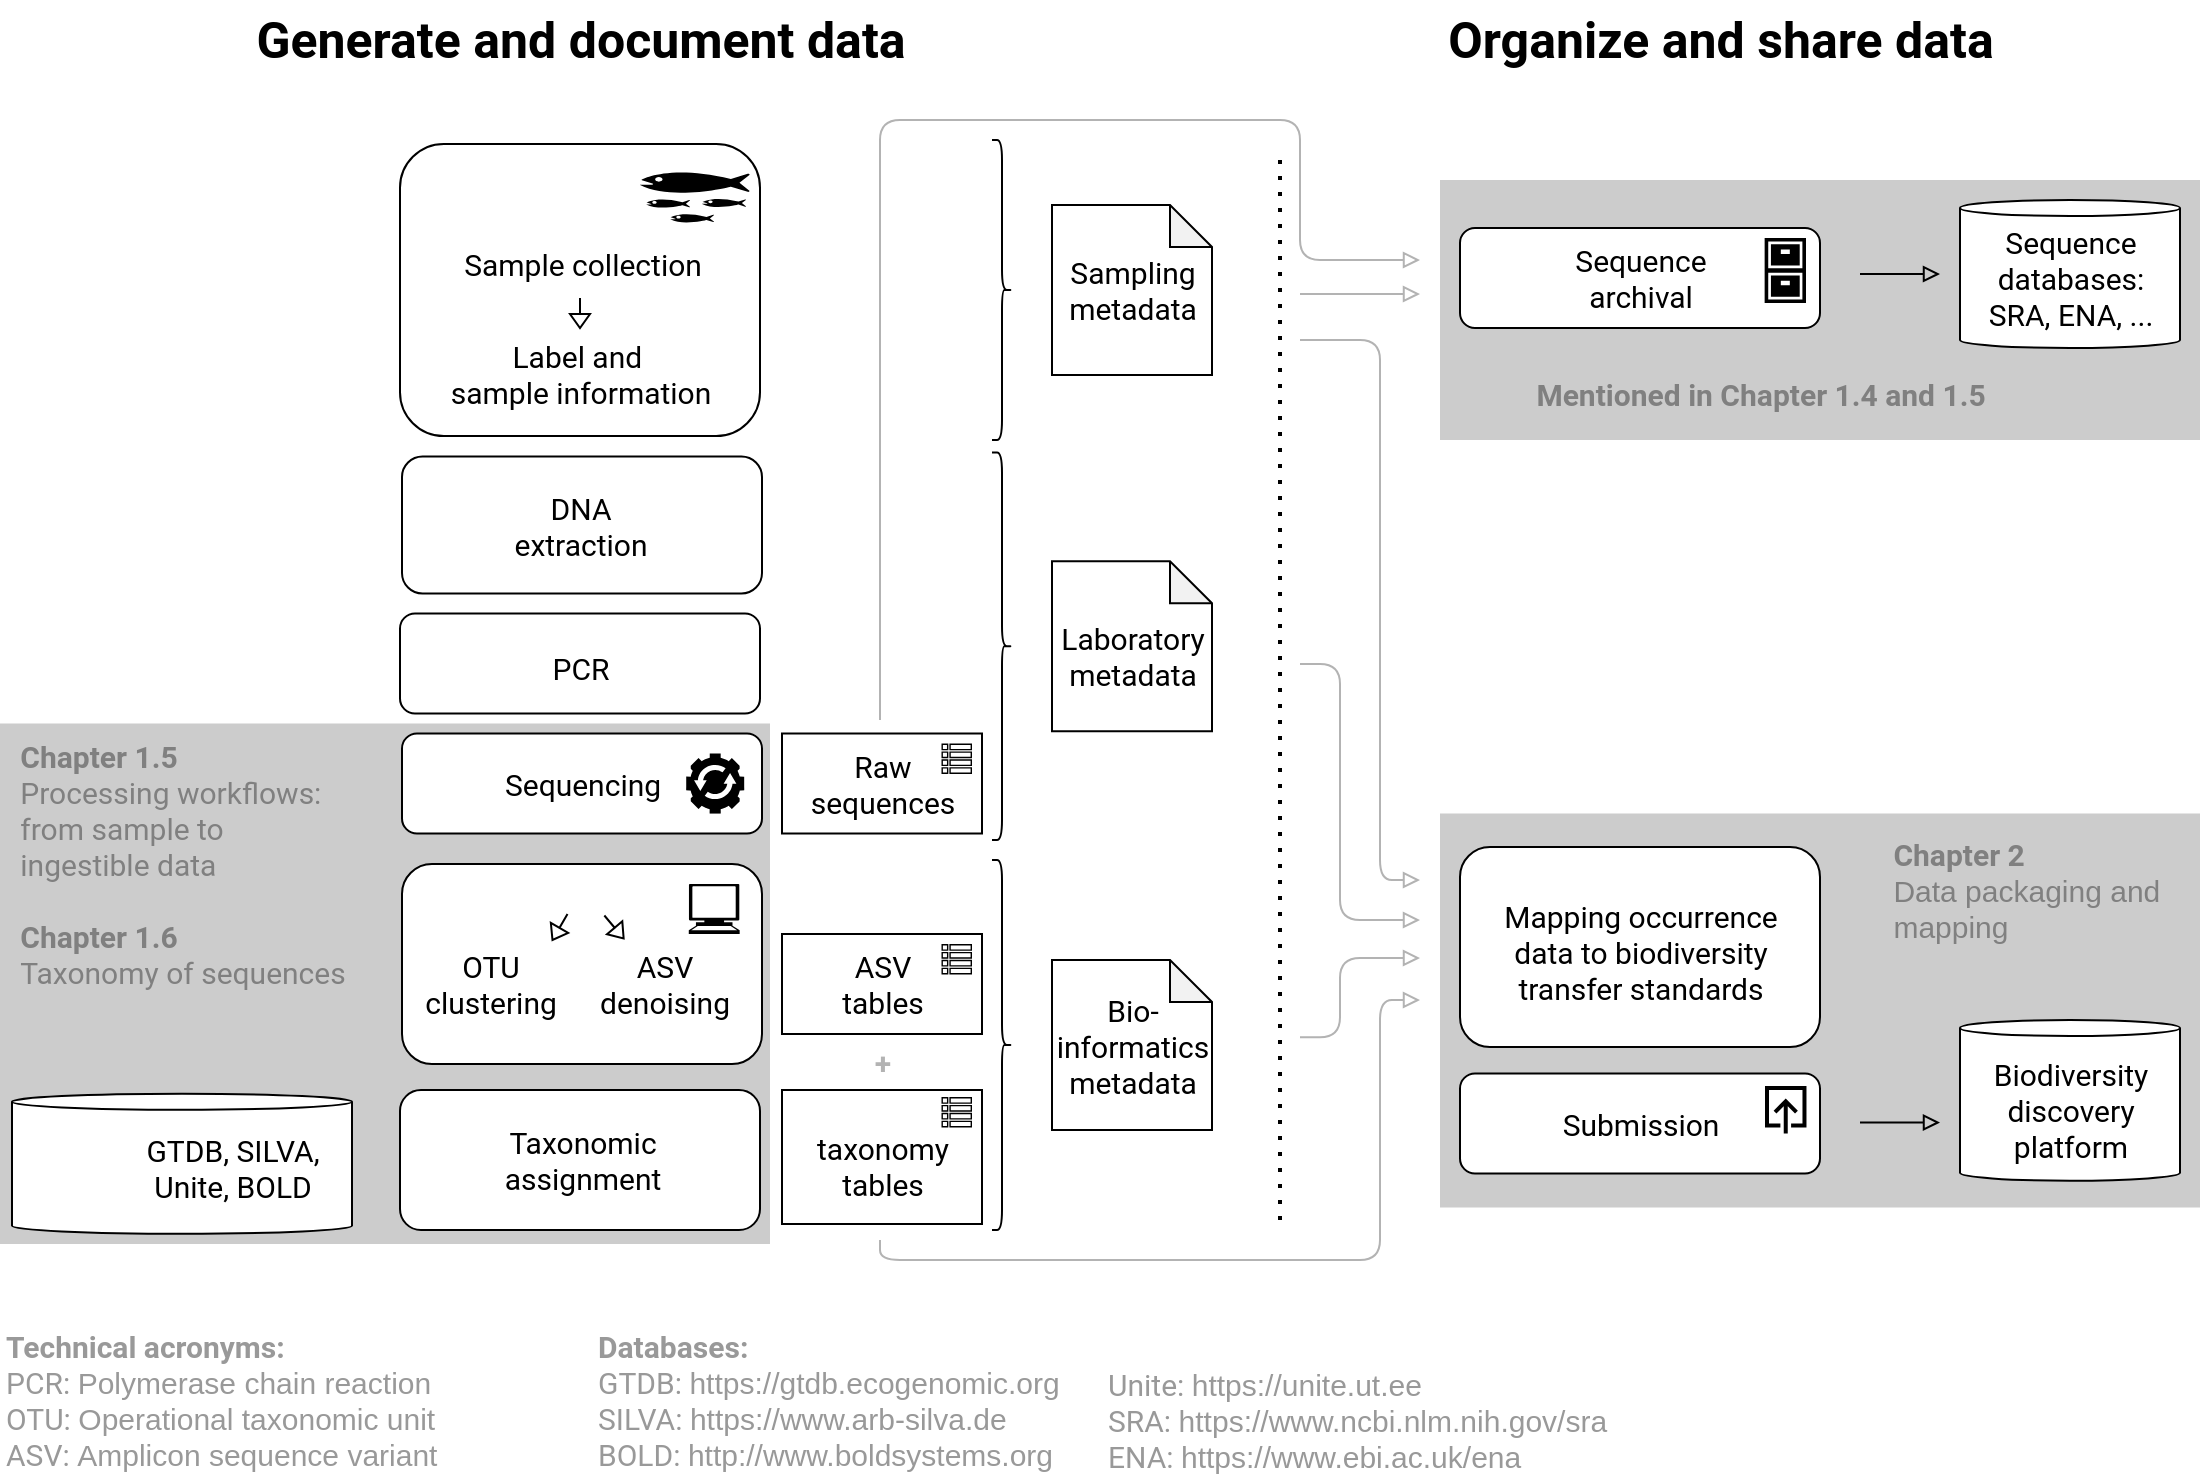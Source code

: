 <mxfile version="14.8.4" type="device"><diagram id="yWiWgdpg7badX4h0W2g1" name="Page-1"><mxGraphModel dx="1422" dy="760" grid="1" gridSize="10" guides="1" tooltips="1" connect="1" arrows="1" fold="1" page="1" pageScale="1" pageWidth="1169" pageHeight="827" math="0" shadow="0"><root><mxCell id="0"/><mxCell id="1" parent="0"/><mxCell id="2" value="" style="rounded=0;whiteSpace=wrap;html=1;fontSize=15;fontColor=#808080;strokeColor=none;fillColor=#CCCCCC;" parent="1" vertex="1"><mxGeometry x="760" y="130" width="380" height="130" as="geometry"/></mxCell><mxCell id="3" value="" style="rounded=0;whiteSpace=wrap;html=1;fontSize=15;fontColor=#808080;strokeColor=none;fillColor=#CCCCCC;" parent="1" vertex="1"><mxGeometry x="760" y="446.75" width="380" height="197" as="geometry"/></mxCell><mxCell id="4" value="" style="rounded=0;whiteSpace=wrap;html=1;fontSize=15;fontColor=#808080;strokeColor=none;fillColor=#CCCCCC;" parent="1" vertex="1"><mxGeometry x="40" y="401.75" width="385" height="260.25" as="geometry"/></mxCell><mxCell id="5" value="" style="rounded=1;whiteSpace=wrap;html=1;" parent="1" vertex="1"><mxGeometry x="241" y="472" width="180" height="100" as="geometry"/></mxCell><mxCell id="6" value="" style="rounded=1;whiteSpace=wrap;html=1;" parent="1" vertex="1"><mxGeometry x="240" y="585" width="180" height="70" as="geometry"/></mxCell><mxCell id="7" value="" style="rounded=1;whiteSpace=wrap;html=1;" parent="1" vertex="1"><mxGeometry x="241" y="406.75" width="180" height="50" as="geometry"/></mxCell><mxCell id="8" value="" style="rounded=1;whiteSpace=wrap;html=1;" parent="1" vertex="1"><mxGeometry x="240" y="346.75" width="180" height="50" as="geometry"/></mxCell><mxCell id="9" value="" style="rounded=1;whiteSpace=wrap;html=1;" parent="1" vertex="1"><mxGeometry x="241" y="268.25" width="180" height="68.5" as="geometry"/></mxCell><mxCell id="10" value="" style="shape=cylinder3;whiteSpace=wrap;html=1;boundedLbl=1;backgroundOutline=1;size=4;" parent="1" vertex="1"><mxGeometry x="46" y="586.88" width="170" height="70" as="geometry"/></mxCell><mxCell id="11" value="" style="rounded=1;whiteSpace=wrap;html=1;" parent="1" vertex="1"><mxGeometry x="240" y="112.0" width="180" height="146" as="geometry"/></mxCell><mxCell id="12" value="" style="shape=mxgraph.signs.tech.computer;html=1;fillColor=#000000;strokeColor=none;verticalLabelPosition=bottom;verticalAlign=top;align=center;aspect=fixed;" parent="1" vertex="1"><mxGeometry x="384.39" y="482" width="25.44" height="25" as="geometry"/></mxCell><mxCell id="13" value="" style="shape=mxgraph.signs.animals.fish_hatchery;html=1;fillColor=#000000;strokeColor=none;verticalLabelPosition=bottom;verticalAlign=top;align=center;aspect=fixed;" parent="1" vertex="1"><mxGeometry x="360" y="122" width="54.79" height="30.92" as="geometry"/></mxCell><mxCell id="14" value="" style="outlineConnect=0;dashed=0;verticalLabelPosition=bottom;verticalAlign=top;align=center;html=1;shape=mxgraph.aws3.automation;fillColor=#000000;gradientColor=none;aspect=fixed;" parent="1" vertex="1"><mxGeometry x="383.11" y="416.75" width="28.98" height="30" as="geometry"/></mxCell><mxCell id="15" style="edgeStyle=orthogonalEdgeStyle;rounded=0;orthogonalLoop=1;jettySize=auto;html=1;exitX=0.5;exitY=1;exitDx=0;exitDy=0;" parent="1" edge="1"><mxGeometry relative="1" as="geometry"><mxPoint x="392.5" y="152" as="sourcePoint"/><mxPoint x="392.5" y="152" as="targetPoint"/></mxGeometry></mxCell><mxCell id="16" value="" style="shape=image;html=1;verticalAlign=top;verticalLabelPosition=bottom;labelBackgroundColor=#ffffff;imageAspect=0;aspect=fixed;image=https://cdn1.iconfinder.com/data/icons/medicoicons/64/dna.png" parent="1" vertex="1"><mxGeometry x="379.63" y="285.02" width="34.96" height="34.96" as="geometry"/></mxCell><mxCell id="17" value="" style="shape=image;html=1;verticalAlign=top;verticalLabelPosition=bottom;labelBackgroundColor=#ffffff;imageAspect=0;aspect=fixed;image=https://cdn4.iconfinder.com/data/icons/medical-227/512/584_Flask_lab_research_medical-128.png" parent="1" vertex="1"><mxGeometry x="382.09" y="356.75" width="30" height="30" as="geometry"/></mxCell><mxCell id="18" value="" style="group;aspect=fixed;" parent="1" vertex="1" connectable="0"><mxGeometry x="56" y="601" width="41.75" height="41.75" as="geometry"/></mxCell><mxCell id="19" value="" style="shape=image;html=1;verticalAlign=top;verticalLabelPosition=bottom;labelBackgroundColor=#ffffff;imageAspect=0;aspect=fixed;image=https://cdn3.iconfinder.com/data/icons/streamline-icon-set-free-pack/48/Streamline-52-128.png;fillColor=#000000;" parent="18" vertex="1"><mxGeometry width="41.75" height="41.75" as="geometry"/></mxCell><mxCell id="20" value="" style="shape=image;html=1;verticalAlign=top;verticalLabelPosition=bottom;labelBackgroundColor=#ffffff;imageAspect=0;aspect=fixed;image=https://cdn4.iconfinder.com/data/icons/online-marketing-hand-drawn-vol-1/52/bug__insect__nature__insert__trojan__virus__ladybug-128.png;fillColor=#000000;" parent="18" vertex="1"><mxGeometry x="4.817" y="17.396" width="11.24" height="11.24" as="geometry"/></mxCell><mxCell id="21" value="" style="shape=image;html=1;verticalAlign=top;verticalLabelPosition=bottom;labelBackgroundColor=#ffffff;imageAspect=0;aspect=fixed;image=https://cdn1.iconfinder.com/data/icons/medicoicons/64/dna.png" parent="18" vertex="1"><mxGeometry x="21.41" y="17.396" width="12.311" height="12.311" as="geometry"/></mxCell><mxCell id="22" value="" style="shape=image;html=1;verticalAlign=top;verticalLabelPosition=bottom;labelBackgroundColor=#ffffff;imageAspect=0;aspect=fixed;image=https://cdn4.iconfinder.com/data/icons/brainy-icons-free-36-science-and-education-icons/64/dna_64.png;fillColor=#000000;" parent="1" vertex="1"><mxGeometry x="379.63" y="605" width="30" height="30" as="geometry"/></mxCell><mxCell id="23" value="&lt;font face=&quot;Roboto&quot; style=&quot;font-size: 15px;&quot;&gt;Sample collection&lt;/font&gt;" style="text;html=1;align=center;verticalAlign=middle;resizable=0;points=[];autosize=1;fontSize=15;" parent="1" vertex="1"><mxGeometry x="266" y="162" width="130" height="20" as="geometry"/></mxCell><mxCell id="24" value="&lt;font face=&quot;Roboto&quot; style=&quot;font-size: 15px;&quot;&gt;Label and&amp;nbsp;&lt;br style=&quot;font-size: 15px;&quot;&gt;sample information&lt;br style=&quot;font-size: 15px;&quot;&gt;&lt;/font&gt;" style="text;html=1;align=center;verticalAlign=middle;resizable=0;points=[];autosize=1;fontSize=15;" parent="1" vertex="1"><mxGeometry x="255" y="207" width="150" height="40" as="geometry"/></mxCell><mxCell id="25" value="&lt;font face=&quot;Roboto&quot; style=&quot;font-size: 15px&quot;&gt;DNA&lt;br&gt;extraction&lt;br style=&quot;font-size: 15px&quot;&gt;&lt;/font&gt;" style="text;html=1;align=center;verticalAlign=middle;resizable=0;points=[];autosize=1;fontSize=15;" parent="1" vertex="1"><mxGeometry x="290" y="282.5" width="80" height="40" as="geometry"/></mxCell><mxCell id="26" value="&lt;font face=&quot;Roboto&quot; style=&quot;font-size: 15px&quot;&gt;PCR&lt;br style=&quot;font-size: 15px&quot;&gt;&lt;/font&gt;" style="text;html=1;align=center;verticalAlign=middle;resizable=0;points=[];autosize=1;fontSize=15;" parent="1" vertex="1"><mxGeometry x="310" y="363.75" width="40" height="20" as="geometry"/></mxCell><mxCell id="27" value="&lt;font face=&quot;Roboto&quot; style=&quot;font-size: 15px&quot;&gt;Sequencing&lt;br style=&quot;font-size: 15px&quot;&gt;&lt;/font&gt;" style="text;html=1;align=center;verticalAlign=middle;resizable=0;points=[];autosize=1;fontSize=15;" parent="1" vertex="1"><mxGeometry x="286" y="421.75" width="90" height="20" as="geometry"/></mxCell><mxCell id="28" style="edgeStyle=orthogonalEdgeStyle;rounded=0;orthogonalLoop=1;jettySize=auto;html=1;exitX=0.5;exitY=1;exitDx=0;exitDy=0;fontSize=15;" parent="1" source="7" target="7" edge="1"><mxGeometry relative="1" as="geometry"/></mxCell><mxCell id="29" value="" style="html=1;shadow=0;dashed=0;align=center;verticalAlign=middle;shape=mxgraph.arrows2.arrow;dy=1;dx=7;direction=south;notch=0;fontSize=15;" parent="1" vertex="1"><mxGeometry x="325" y="189" width="10" height="15" as="geometry"/></mxCell><mxCell id="30" value="&lt;font face=&quot;Roboto&quot; style=&quot;font-size: 15px&quot;&gt;OTU&lt;br&gt;clustering&lt;br style=&quot;font-size: 15px&quot;&gt;&lt;/font&gt;" style="text;html=1;align=center;verticalAlign=middle;resizable=0;points=[];autosize=1;fontSize=15;" parent="1" vertex="1"><mxGeometry x="245" y="512" width="80" height="40" as="geometry"/></mxCell><mxCell id="31" value="&lt;font face=&quot;Roboto&quot; style=&quot;font-size: 15px&quot;&gt;ASV&lt;br&gt;denoising&lt;br style=&quot;font-size: 15px&quot;&gt;&lt;/font&gt;" style="text;html=1;align=center;verticalAlign=middle;resizable=0;points=[];autosize=1;fontSize=15;" parent="1" vertex="1"><mxGeometry x="332.09" y="512" width="80" height="40" as="geometry"/></mxCell><mxCell id="32" value="&lt;font face=&quot;Roboto&quot; style=&quot;font-size: 15px&quot;&gt;Taxonomic&lt;br&gt;assignment&lt;br style=&quot;font-size: 15px&quot;&gt;&lt;/font&gt;" style="text;html=1;align=center;verticalAlign=middle;resizable=0;points=[];autosize=1;fontSize=15;" parent="1" vertex="1"><mxGeometry x="286" y="600" width="90" height="40" as="geometry"/></mxCell><mxCell id="33" value="" style="html=1;shadow=0;dashed=0;align=center;verticalAlign=middle;shape=mxgraph.arrows2.arrow;dy=1;dx=7;direction=south;notch=0;fontSize=15;rotation=320;" parent="1" vertex="1"><mxGeometry x="342" y="496" width="10" height="15" as="geometry"/></mxCell><mxCell id="34" value="" style="html=1;shadow=0;dashed=0;align=center;verticalAlign=middle;shape=mxgraph.arrows2.arrow;dy=1;dx=7;direction=south;notch=0;fontSize=15;rotation=30;flipV=0;flipH=0;" parent="1" vertex="1"><mxGeometry x="315" y="496" width="10" height="15" as="geometry"/></mxCell><mxCell id="35" value="&lt;font face=&quot;Roboto&quot; style=&quot;font-size: 15px&quot;&gt;GTDB, SILVA,&lt;br&gt;Unite, BOLD&lt;br style=&quot;font-size: 15px&quot;&gt;&lt;/font&gt;" style="text;html=1;align=center;verticalAlign=middle;resizable=0;points=[];autosize=1;fontSize=15;" parent="1" vertex="1"><mxGeometry x="106" y="603.75" width="100" height="40" as="geometry"/></mxCell><mxCell id="36" value="" style="group" parent="1" vertex="1" connectable="0"><mxGeometry x="536" y="110" width="115" height="545" as="geometry"/></mxCell><mxCell id="37" value="" style="shape=note;whiteSpace=wrap;html=1;backgroundOutline=1;darkOpacity=0.05;fontSize=15;size=21;" parent="36" vertex="1"><mxGeometry x="30" y="32.5" width="80" height="85" as="geometry"/></mxCell><mxCell id="38" value="" style="shape=note;whiteSpace=wrap;html=1;backgroundOutline=1;darkOpacity=0.05;fontSize=15;size=21;" parent="36" vertex="1"><mxGeometry x="30" y="210.63" width="80" height="85" as="geometry"/></mxCell><mxCell id="39" value="&lt;font face=&quot;Roboto&quot; style=&quot;font-size: 15px&quot;&gt;Sampling&lt;br&gt;metadata&lt;br style=&quot;font-size: 15px&quot;&gt;&lt;/font&gt;" style="text;html=1;align=center;verticalAlign=middle;resizable=0;points=[];autosize=1;fontSize=15;" parent="36" vertex="1"><mxGeometry x="30" y="55" width="80" height="40" as="geometry"/></mxCell><mxCell id="40" value="&lt;font face=&quot;Roboto&quot; style=&quot;font-size: 15px&quot;&gt;Laboratory&lt;br&gt;metadata&lt;br style=&quot;font-size: 15px&quot;&gt;&lt;/font&gt;" style="text;html=1;align=center;verticalAlign=middle;resizable=0;points=[];autosize=1;fontSize=15;" parent="36" vertex="1"><mxGeometry x="25" y="237.63" width="90" height="40" as="geometry"/></mxCell><mxCell id="41" value="" style="shape=note;whiteSpace=wrap;html=1;backgroundOutline=1;darkOpacity=0.05;fontSize=15;size=21;" parent="36" vertex="1"><mxGeometry x="30" y="410" width="80" height="85" as="geometry"/></mxCell><mxCell id="42" value="&lt;font face=&quot;Roboto&quot; style=&quot;font-size: 15px&quot;&gt;Bio-&lt;br&gt;informatics&lt;br&gt;metadata&lt;br style=&quot;font-size: 15px&quot;&gt;&lt;/font&gt;" style="text;html=1;align=center;verticalAlign=middle;resizable=0;points=[];autosize=1;fontSize=15;" parent="36" vertex="1"><mxGeometry x="25" y="422.5" width="90" height="60" as="geometry"/></mxCell><mxCell id="43" value="" style="shape=curlyBracket;whiteSpace=wrap;html=1;rounded=1;fontSize=15;size=0.5;flipH=1;" parent="36" vertex="1"><mxGeometry y="156.25" width="10" height="193.75" as="geometry"/></mxCell><mxCell id="44" value="" style="shape=curlyBracket;whiteSpace=wrap;html=1;rounded=1;fontSize=15;size=0.5;flipH=1;" parent="36" vertex="1"><mxGeometry y="360" width="10" height="185" as="geometry"/></mxCell><mxCell id="45" value="" style="shape=curlyBracket;whiteSpace=wrap;html=1;rounded=1;fontSize=15;size=0.5;flipH=1;" parent="36" vertex="1"><mxGeometry width="10" height="150" as="geometry"/></mxCell><mxCell id="46" value="" style="group" parent="1" vertex="1" connectable="0"><mxGeometry x="431" y="406.75" width="100" height="245.25" as="geometry"/></mxCell><mxCell id="47" value="" style="rounded=0;whiteSpace=wrap;html=1;fontSize=15;" parent="46" vertex="1"><mxGeometry width="100" height="50" as="geometry"/></mxCell><mxCell id="48" value="&lt;font face=&quot;Roboto&quot;&gt;Raw&lt;br&gt;sequences&lt;br style=&quot;font-size: 15px&quot;&gt;&lt;/font&gt;" style="text;html=1;align=center;verticalAlign=middle;resizable=0;points=[];autosize=1;fontSize=15;" parent="46" vertex="1"><mxGeometry x="5" y="5" width="90" height="40" as="geometry"/></mxCell><mxCell id="49" value="" style="outlineConnect=0;fontColor=#232F3E;gradientColor=none;fillColor=#000000;strokeColor=none;dashed=0;verticalLabelPosition=bottom;verticalAlign=top;align=center;html=1;fontSize=12;fontStyle=0;aspect=fixed;pointerEvents=1;shape=mxgraph.aws4.table;" parent="46" vertex="1"><mxGeometry x="79.75" y="5" width="15.25" height="15.25" as="geometry"/></mxCell><mxCell id="50" value="" style="rounded=0;whiteSpace=wrap;html=1;fontSize=15;" parent="46" vertex="1"><mxGeometry y="100.25" width="100" height="50" as="geometry"/></mxCell><mxCell id="51" value="&lt;font face=&quot;Roboto&quot;&gt;ASV&lt;br&gt;tables&lt;br style=&quot;font-size: 15px&quot;&gt;&lt;/font&gt;" style="text;html=1;align=center;verticalAlign=middle;resizable=0;points=[];autosize=1;fontSize=15;" parent="46" vertex="1"><mxGeometry x="20" y="105.25" width="60" height="40" as="geometry"/></mxCell><mxCell id="52" value="" style="outlineConnect=0;fontColor=#232F3E;gradientColor=none;fillColor=#000000;strokeColor=none;dashed=0;verticalLabelPosition=bottom;verticalAlign=top;align=center;html=1;fontSize=12;fontStyle=0;aspect=fixed;pointerEvents=1;shape=mxgraph.aws4.table;" parent="46" vertex="1"><mxGeometry x="79.75" y="105.25" width="15.25" height="15.25" as="geometry"/></mxCell><mxCell id="53" value="" style="rounded=0;whiteSpace=wrap;html=1;fontSize=15;" parent="46" vertex="1"><mxGeometry y="178.25" width="100" height="67" as="geometry"/></mxCell><mxCell id="54" value="&lt;font face=&quot;Roboto&quot;&gt;taxonomy&lt;br&gt;tables&lt;br style=&quot;font-size: 15px&quot;&gt;&lt;/font&gt;" style="text;html=1;align=center;verticalAlign=middle;resizable=0;points=[];autosize=1;fontSize=15;" parent="46" vertex="1"><mxGeometry x="10" y="196" width="80" height="40" as="geometry"/></mxCell><mxCell id="55" value="" style="outlineConnect=0;fontColor=#232F3E;gradientColor=none;fillColor=#000000;strokeColor=none;dashed=0;verticalLabelPosition=bottom;verticalAlign=top;align=center;html=1;fontSize=12;fontStyle=0;aspect=fixed;pointerEvents=1;shape=mxgraph.aws4.table;" parent="46" vertex="1"><mxGeometry x="79.75" y="181.75" width="15.25" height="15.25" as="geometry"/></mxCell><mxCell id="56" value="&lt;font face=&quot;Roboto&quot; style=&quot;font-size: 15px&quot;&gt;&lt;font color=&quot;#b3b3b3&quot;&gt;&lt;b&gt;+&lt;/b&gt;&lt;/font&gt;&lt;br style=&quot;font-size: 15px&quot;&gt;&lt;/font&gt;" style="text;html=1;align=center;verticalAlign=middle;resizable=0;points=[];autosize=1;fontSize=15;" parent="46" vertex="1"><mxGeometry x="35" y="154.25" width="30" height="20" as="geometry"/></mxCell><mxCell id="57" value="&lt;div style=&quot;text-align: left&quot;&gt;&lt;b style=&quot;font-family: &amp;#34;roboto&amp;#34;&quot;&gt;Chapter 1.5&lt;/b&gt;&lt;/div&gt;&lt;font face=&quot;Roboto&quot;&gt;&lt;div style=&quot;text-align: left&quot;&gt;Processing workflows:&lt;/div&gt;&lt;div style=&quot;text-align: left&quot;&gt;from sample to&amp;nbsp;&lt;/div&gt;&lt;div style=&quot;text-align: left&quot;&gt;ingestible data&lt;br&gt;&lt;/div&gt;&lt;div style=&quot;text-align: left&quot;&gt;&lt;br&gt;&lt;/div&gt;&lt;div style=&quot;text-align: left&quot;&gt;&lt;b&gt;Chapter 1.6&lt;/b&gt;&lt;/div&gt;&lt;div style=&quot;text-align: left&quot;&gt;Taxonomy of sequences&lt;/div&gt;&lt;/font&gt;" style="text;html=1;align=center;verticalAlign=middle;resizable=0;points=[];autosize=1;fontSize=15;fontColor=#808080;" parent="1" vertex="1"><mxGeometry x="41" y="406.75" width="180" height="130" as="geometry"/></mxCell><mxCell id="58" value="&lt;font face=&quot;Roboto&quot;&gt;&lt;b&gt;Generate and document data&lt;/b&gt;&lt;/font&gt;" style="text;html=1;align=center;verticalAlign=middle;resizable=0;points=[];autosize=1;fontSize=25;" parent="1" vertex="1"><mxGeometry x="150" y="40" width="360" height="40" as="geometry"/></mxCell><mxCell id="59" value="" style="endArrow=none;dashed=1;html=1;dashPattern=1 3;strokeWidth=2;fontSize=25;fontColor=#808080;" parent="1" edge="1"><mxGeometry width="50" height="50" relative="1" as="geometry"><mxPoint x="680" y="650" as="sourcePoint"/><mxPoint x="680" y="120" as="targetPoint"/></mxGeometry></mxCell><mxCell id="60" value="&lt;font face=&quot;Roboto&quot;&gt;&lt;b&gt;Organize and share data&lt;/b&gt;&lt;/font&gt;" style="text;html=1;align=center;verticalAlign=middle;resizable=0;points=[];autosize=1;fontSize=25;" parent="1" vertex="1"><mxGeometry x="755" y="40" width="290" height="40" as="geometry"/></mxCell><mxCell id="61" value="" style="shape=cylinder3;whiteSpace=wrap;html=1;boundedLbl=1;backgroundOutline=1;size=4;" parent="1" vertex="1"><mxGeometry x="1020" y="140" width="110" height="74" as="geometry"/></mxCell><mxCell id="62" value="&lt;div style=&quot;&quot;&gt;&lt;span style=&quot;font-family: &amp;quot;roboto&amp;quot;&quot;&gt;Sequence&lt;/span&gt;&lt;/div&gt;&lt;font style=&quot;font-size: 15px&quot; face=&quot;Roboto&quot;&gt;&lt;div style=&quot;&quot;&gt;databases:&lt;/div&gt;&lt;div style=&quot;&quot;&gt;SRA, ENA, ...&lt;/div&gt;&lt;/font&gt;" style="text;html=1;align=center;verticalAlign=middle;resizable=0;points=[];autosize=1;fontSize=15;" parent="1" vertex="1"><mxGeometry x="1025" y="149.0" width="100" height="60" as="geometry"/></mxCell><mxCell id="63" value="" style="shape=cylinder3;whiteSpace=wrap;html=1;boundedLbl=1;backgroundOutline=1;size=4;" parent="1" vertex="1"><mxGeometry x="1020" y="550" width="110" height="80.37" as="geometry"/></mxCell><mxCell id="64" value="&lt;div style=&quot;&quot;&gt;&lt;font face=&quot;roboto&quot;&gt;Biodiversity&lt;/font&gt;&lt;/div&gt;&lt;div style=&quot;&quot;&gt;&lt;font face=&quot;roboto&quot;&gt;discovery&lt;/font&gt;&lt;/div&gt;&lt;div style=&quot;&quot;&gt;&lt;font face=&quot;roboto&quot;&gt;platform&lt;/font&gt;&lt;/div&gt;" style="text;html=1;align=center;verticalAlign=middle;resizable=0;points=[];autosize=1;fontSize=15;" parent="1" vertex="1"><mxGeometry x="1030" y="565.37" width="90" height="60" as="geometry"/></mxCell><mxCell id="65" value="" style="edgeStyle=segmentEdgeStyle;endArrow=none;html=1;fontSize=25;fontColor=#808080;endFill=0;startArrow=block;startFill=0;strokeColor=#B3B3B3;" parent="1" edge="1"><mxGeometry width="50" height="50" relative="1" as="geometry"><mxPoint x="750" y="187" as="sourcePoint"/><mxPoint x="690" y="187" as="targetPoint"/><Array as="points"><mxPoint x="750" y="187"/><mxPoint x="750" y="187"/></Array></mxGeometry></mxCell><mxCell id="66" value="" style="endArrow=block;html=1;fontSize=25;fontColor=#808080;endFill=0;" parent="1" edge="1"><mxGeometry width="50" height="50" relative="1" as="geometry"><mxPoint x="970" y="177" as="sourcePoint"/><mxPoint x="1010" y="177" as="targetPoint"/></mxGeometry></mxCell><mxCell id="67" value="" style="rounded=1;whiteSpace=wrap;html=1;" parent="1" vertex="1"><mxGeometry x="770" y="463.5" width="180" height="100" as="geometry"/></mxCell><mxCell id="68" value="" style="rounded=1;whiteSpace=wrap;html=1;" parent="1" vertex="1"><mxGeometry x="770" y="154" width="180" height="50" as="geometry"/></mxCell><mxCell id="69" value="" style="pointerEvents=1;shadow=0;dashed=0;html=1;strokeColor=none;labelPosition=center;verticalLabelPosition=bottom;verticalAlign=top;outlineConnect=0;align=center;shape=mxgraph.office.concepts.archive;fontSize=25;fontColor=#808080;aspect=fixed;fillColor=#000000;" parent="1" vertex="1"><mxGeometry x="922.32" y="159" width="20.68" height="32.5" as="geometry"/></mxCell><mxCell id="70" value="&lt;font face=&quot;Roboto&quot; style=&quot;font-size: 15px&quot;&gt;Sequence&lt;br&gt;archival&lt;br style=&quot;font-size: 15px&quot;&gt;&lt;/font&gt;" style="text;html=1;align=center;verticalAlign=middle;resizable=0;points=[];autosize=1;fontSize=15;" parent="1" vertex="1"><mxGeometry x="820" y="159" width="80" height="40" as="geometry"/></mxCell><mxCell id="71" value="" style="shape=image;html=1;verticalAlign=top;verticalLabelPosition=bottom;labelBackgroundColor=#ffffff;imageAspect=0;aspect=fixed;image=https://cdn4.iconfinder.com/data/icons/essential-app-1/16/cluster-data-group-organize-128.png;strokeColor=#808080;fillColor=#CCCCCC;fontSize=25;fontColor=#808080;" parent="1" vertex="1"><mxGeometry x="925" y="471.5" width="18" height="18" as="geometry"/></mxCell><mxCell id="72" value="&lt;font face=&quot;Roboto&quot;&gt;Mapping occurrence&lt;br&gt;data&amp;nbsp;to biodiversity &lt;br&gt;&lt;/font&gt;&lt;div&gt;&lt;font face=&quot;Roboto&quot;&gt;transfer standards&lt;/font&gt;&lt;/div&gt;" style="text;html=1;align=center;verticalAlign=middle;resizable=0;points=[];autosize=1;fontSize=15;" parent="1" vertex="1"><mxGeometry x="785" y="485.5" width="150" height="60" as="geometry"/></mxCell><mxCell id="73" value="" style="rounded=1;whiteSpace=wrap;html=1;" parent="1" vertex="1"><mxGeometry x="770" y="576.75" width="180" height="50" as="geometry"/></mxCell><mxCell id="74" value="&lt;font face=&quot;Roboto&quot; style=&quot;font-size: 15px&quot;&gt;Submission&lt;br style=&quot;font-size: 15px&quot;&gt;&lt;/font&gt;" style="text;html=1;align=center;verticalAlign=middle;resizable=0;points=[];autosize=1;fontSize=15;" parent="1" vertex="1"><mxGeometry x="815" y="591.75" width="90" height="20" as="geometry"/></mxCell><mxCell id="75" value="" style="html=1;verticalLabelPosition=bottom;align=center;labelBackgroundColor=#ffffff;verticalAlign=top;strokeWidth=2;shadow=0;dashed=0;shape=mxgraph.ios7.icons.up;fillColor=none;fontSize=25;fontColor=#808080;aspect=fixed;" parent="1" vertex="1"><mxGeometry x="923.5" y="584" width="18.74" height="22.75" as="geometry"/></mxCell><mxCell id="76" value="&lt;div style=&quot;text-align: left&quot;&gt;&lt;font face=&quot;roboto&quot;&gt;&lt;b&gt;Chapter 2&lt;/b&gt;&lt;/font&gt;&lt;/div&gt;&lt;div style=&quot;text-align: left&quot;&gt;Data packaging and&amp;nbsp;&lt;/div&gt;&lt;div style=&quot;text-align: left&quot;&gt;mapping&lt;font face=&quot;roboto&quot;&gt;&lt;b&gt;&lt;br&gt;&lt;/b&gt;&lt;/font&gt;&lt;/div&gt;" style="text;html=1;align=center;verticalAlign=middle;resizable=0;points=[];autosize=1;fontSize=15;fontColor=#808080;" parent="1" vertex="1"><mxGeometry x="980" y="455.38" width="150" height="60" as="geometry"/></mxCell><mxCell id="77" value="" style="edgeStyle=segmentEdgeStyle;endArrow=block;html=1;fontSize=25;fontColor=#808080;endFill=0;strokeColor=#B3B3B3;" parent="1" edge="1"><mxGeometry x="770" y="90.5" width="50" height="50" as="geometry"><mxPoint x="480" y="400" as="sourcePoint"/><mxPoint x="750" y="170" as="targetPoint"/><Array as="points"><mxPoint x="480" y="100"/><mxPoint x="690" y="100"/><mxPoint x="690" y="170"/></Array></mxGeometry></mxCell><mxCell id="78" value="" style="endArrow=block;html=1;fontSize=25;fontColor=#808080;endFill=0;" parent="1" edge="1"><mxGeometry x="770" y="253.75" width="50" height="50" as="geometry"><mxPoint x="970" y="601.25" as="sourcePoint"/><mxPoint x="1010" y="601.25" as="targetPoint"/></mxGeometry></mxCell><mxCell id="79" value="" style="edgeStyle=segmentEdgeStyle;endArrow=none;html=1;fontSize=25;fontColor=#808080;endFill=0;startArrow=block;startFill=0;strokeColor=#B3B3B3;" parent="1" edge="1"><mxGeometry width="50" height="50" relative="1" as="geometry"><mxPoint x="750" y="480" as="sourcePoint"/><mxPoint x="690" y="210" as="targetPoint"/><Array as="points"><mxPoint x="730" y="480"/><mxPoint x="730" y="210"/></Array></mxGeometry></mxCell><mxCell id="80" value="" style="edgeStyle=segmentEdgeStyle;endArrow=none;html=1;fontSize=25;fontColor=#808080;endFill=0;startArrow=block;startFill=0;strokeColor=#B3B3B3;" parent="1" edge="1"><mxGeometry width="50" height="50" relative="1" as="geometry"><mxPoint x="750" y="500" as="sourcePoint"/><mxPoint x="690" y="372" as="targetPoint"/><Array as="points"><mxPoint x="710" y="500"/><mxPoint x="710" y="372"/></Array></mxGeometry></mxCell><mxCell id="81" value="" style="edgeStyle=segmentEdgeStyle;endArrow=none;html=1;fontSize=25;fontColor=#808080;endFill=0;startArrow=block;startFill=0;strokeColor=#B3B3B3;" parent="1" edge="1"><mxGeometry width="50" height="50" relative="1" as="geometry"><mxPoint x="750" y="519" as="sourcePoint"/><mxPoint x="690" y="558.62" as="targetPoint"/><Array as="points"><mxPoint x="710" y="519"/><mxPoint x="710" y="559"/></Array></mxGeometry></mxCell><mxCell id="82" value="" style="edgeStyle=segmentEdgeStyle;endArrow=block;html=1;fontSize=25;fontColor=#808080;endFill=0;strokeColor=#B3B3B3;" parent="1" edge="1"><mxGeometry x="780" y="100.5" width="50" height="50" as="geometry"><mxPoint x="480" y="660" as="sourcePoint"/><mxPoint x="750" y="540" as="targetPoint"/><Array as="points"><mxPoint x="480" y="660"/><mxPoint x="480" y="670"/><mxPoint x="730" y="670"/><mxPoint x="730" y="540"/></Array></mxGeometry></mxCell><mxCell id="83" value="&lt;div style=&quot;text-align: left&quot;&gt;&lt;font face=&quot;roboto&quot;&gt;&lt;b&gt;Mentioned in&amp;nbsp;Chapter 1.4 and 1.5&lt;/b&gt;&lt;/font&gt;&lt;/div&gt;" style="text;html=1;align=center;verticalAlign=middle;resizable=0;points=[];autosize=1;fontSize=15;fontColor=#808080;" parent="1" vertex="1"><mxGeometry x="785" y="227" width="270" height="20" as="geometry"/></mxCell><mxCell id="84" value="" style="group" parent="1" vertex="1" connectable="0"><mxGeometry x="41" y="700" width="821" height="80" as="geometry"/></mxCell><mxCell id="85" value="&lt;div&gt;&lt;b style=&quot;font-family: &amp;#34;roboto&amp;#34;&quot;&gt;Technical acronyms:&lt;/b&gt;&lt;/div&gt;&lt;font face=&quot;Roboto&quot; style=&quot;font-size: 15px&quot;&gt;PCR:&amp;nbsp;&lt;/font&gt;Polymerase chain reaction&lt;font face=&quot;Roboto&quot; style=&quot;font-size: 15px&quot;&gt;&lt;br&gt;OTU:&amp;nbsp;&lt;/font&gt;Operational taxonomic unit&lt;font face=&quot;Roboto&quot; style=&quot;font-size: 15px&quot;&gt;&lt;br&gt;ASV:&amp;nbsp;&lt;/font&gt;Amplicon sequence variant&lt;font face=&quot;Roboto&quot; style=&quot;font-size: 15px&quot;&gt;&lt;br style=&quot;font-size: 15px&quot;&gt;&lt;/font&gt;" style="text;html=1;align=left;verticalAlign=middle;resizable=0;points=[];autosize=1;fontSize=15;fontColor=#999999;" parent="84" vertex="1"><mxGeometry width="230" height="80" as="geometry"/></mxCell><mxCell id="86" value="&lt;div&gt;&lt;b style=&quot;font-family: &amp;#34;roboto&amp;#34;&quot;&gt;Databases:&lt;/b&gt;&lt;/div&gt;&lt;font face=&quot;Roboto&quot; style=&quot;font-size: 15px&quot;&gt;GTDB:&amp;nbsp;&lt;/font&gt;https://gtdb.ecogenomic.org&lt;font face=&quot;Roboto&quot; style=&quot;font-size: 15px&quot;&gt;&lt;br&gt;SILVA:&amp;nbsp;&lt;/font&gt;https://www.arb-silva.de&lt;font face=&quot;Roboto&quot; style=&quot;font-size: 15px&quot;&gt;&lt;br&gt;BOLD:&amp;nbsp;&lt;/font&gt;http://www.boldsystems.org&lt;font face=&quot;Roboto&quot; style=&quot;font-size: 15px&quot;&gt;&lt;br style=&quot;font-size: 15px&quot;&gt;&lt;/font&gt;" style="text;html=1;align=left;verticalAlign=middle;resizable=0;points=[];autosize=1;fontSize=15;fontColor=#999999;" parent="84" vertex="1"><mxGeometry x="296" width="250" height="80" as="geometry"/></mxCell><mxCell id="87" value="&lt;div&gt;&lt;/div&gt;&lt;font face=&quot;Roboto&quot; style=&quot;font-size: 15px&quot;&gt;Unite: &lt;/font&gt;https://unite.ut.ee&lt;font face=&quot;Roboto&quot; style=&quot;font-size: 15px&quot;&gt;&lt;br&gt;SRA: &lt;/font&gt;https://www.ncbi.nlm.nih.gov/sra&lt;font face=&quot;Roboto&quot; style=&quot;font-size: 15px&quot;&gt;&lt;br&gt;ENA:&amp;nbsp;&lt;/font&gt;https://www.ebi.ac.uk/ena&lt;font face=&quot;Roboto&quot; style=&quot;font-size: 15px&quot;&gt;&lt;br style=&quot;font-size: 15px&quot;&gt;&lt;/font&gt;" style="text;html=1;align=left;verticalAlign=middle;resizable=0;points=[];autosize=1;fontSize=15;fontColor=#999999;" parent="84" vertex="1"><mxGeometry x="551" y="20" width="270" height="60" as="geometry"/></mxCell></root></mxGraphModel></diagram></mxfile>